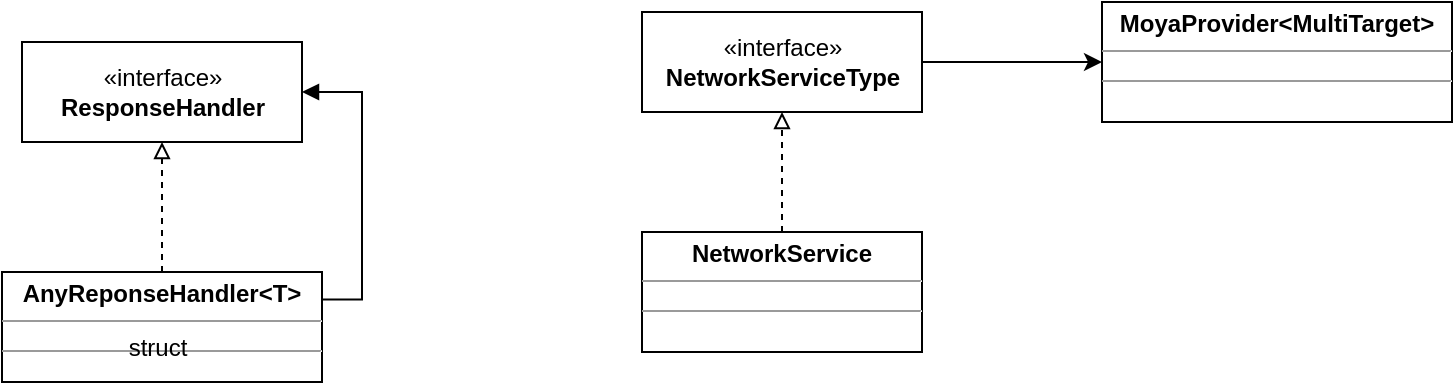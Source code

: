 <mxfile version="13.9.9" type="device"><diagram id="4oR8JU_EsJODgOkHNFdk" name="Page-1"><mxGraphModel dx="1106" dy="892" grid="1" gridSize="10" guides="1" tooltips="1" connect="1" arrows="1" fold="1" page="1" pageScale="1" pageWidth="850" pageHeight="1100" math="0" shadow="0"><root><mxCell id="0"/><mxCell id="1" parent="0"/><mxCell id="nq4aeTA_3wPjhVACvQzv-3" value="" style="edgeStyle=orthogonalEdgeStyle;rounded=0;orthogonalLoop=1;jettySize=auto;html=1;" edge="1" parent="1" source="nq4aeTA_3wPjhVACvQzv-1" target="nq4aeTA_3wPjhVACvQzv-6"><mxGeometry relative="1" as="geometry"><mxPoint x="610" y="60" as="targetPoint"/></mxGeometry></mxCell><mxCell id="nq4aeTA_3wPjhVACvQzv-1" value="«interface»&lt;br&gt;&lt;b&gt;NetworkServiceType&lt;/b&gt;" style="html=1;" vertex="1" parent="1"><mxGeometry x="370" y="35" width="140" height="50" as="geometry"/></mxCell><mxCell id="nq4aeTA_3wPjhVACvQzv-7" value="" style="edgeStyle=orthogonalEdgeStyle;rounded=0;orthogonalLoop=1;jettySize=auto;html=1;endArrow=block;endFill=0;dashed=1;" edge="1" parent="1" source="nq4aeTA_3wPjhVACvQzv-5" target="nq4aeTA_3wPjhVACvQzv-1"><mxGeometry relative="1" as="geometry"/></mxCell><mxCell id="nq4aeTA_3wPjhVACvQzv-5" value="&lt;p style=&quot;margin: 0px ; margin-top: 4px ; text-align: center&quot;&gt;&lt;b&gt;NetworkService&lt;/b&gt;&lt;br&gt;&lt;/p&gt;&lt;hr size=&quot;1&quot;&gt;&lt;div style=&quot;height: 2px&quot;&gt;&lt;/div&gt;&lt;hr size=&quot;1&quot;&gt;&lt;div style=&quot;height: 2px&quot;&gt;&lt;/div&gt;" style="verticalAlign=top;align=left;overflow=fill;fontSize=12;fontFamily=Helvetica;html=1;" vertex="1" parent="1"><mxGeometry x="370" y="145" width="140" height="60" as="geometry"/></mxCell><mxCell id="nq4aeTA_3wPjhVACvQzv-6" value="&lt;p style=&quot;margin: 0px ; margin-top: 4px ; text-align: center&quot;&gt;&lt;b&gt;MoyaProvider&amp;lt;MultiTarget&amp;gt;&lt;/b&gt;&lt;br&gt;&lt;/p&gt;&lt;hr size=&quot;1&quot;&gt;&lt;div style=&quot;height: 2px&quot;&gt;&lt;/div&gt;&lt;hr size=&quot;1&quot;&gt;&lt;div style=&quot;height: 2px&quot;&gt;&lt;/div&gt;" style="verticalAlign=top;align=left;overflow=fill;fontSize=12;fontFamily=Helvetica;html=1;" vertex="1" parent="1"><mxGeometry x="600" y="30" width="175" height="60" as="geometry"/></mxCell><mxCell id="nq4aeTA_3wPjhVACvQzv-8" value="«interface»&lt;br&gt;&lt;b&gt;ResponseHandler&lt;/b&gt;" style="html=1;" vertex="1" parent="1"><mxGeometry x="60" y="50" width="140" height="50" as="geometry"/></mxCell><mxCell id="nq4aeTA_3wPjhVACvQzv-10" value="" style="edgeStyle=orthogonalEdgeStyle;rounded=0;orthogonalLoop=1;jettySize=auto;html=1;dashed=1;endArrow=block;endFill=0;" edge="1" parent="1" source="nq4aeTA_3wPjhVACvQzv-9" target="nq4aeTA_3wPjhVACvQzv-8"><mxGeometry relative="1" as="geometry"/></mxCell><mxCell id="nq4aeTA_3wPjhVACvQzv-11" style="edgeStyle=orthogonalEdgeStyle;rounded=0;orthogonalLoop=1;jettySize=auto;html=1;exitX=1;exitY=0.25;exitDx=0;exitDy=0;entryX=1;entryY=0.5;entryDx=0;entryDy=0;endArrow=block;endFill=1;" edge="1" parent="1" source="nq4aeTA_3wPjhVACvQzv-9" target="nq4aeTA_3wPjhVACvQzv-8"><mxGeometry relative="1" as="geometry"/></mxCell><mxCell id="nq4aeTA_3wPjhVACvQzv-9" value="&lt;p style=&quot;margin: 0px ; margin-top: 4px ; text-align: center&quot;&gt;&lt;b&gt;AnyReponseHandler&amp;lt;T&amp;gt;&lt;/b&gt;&lt;br&gt;&lt;/p&gt;&lt;hr size=&quot;1&quot;&gt;&lt;div style=&quot;height: 2px&quot;&gt;&amp;nbsp; &amp;nbsp; &amp;nbsp; &amp;nbsp; &amp;nbsp; &amp;nbsp; &amp;nbsp; &amp;nbsp; &amp;nbsp; &amp;nbsp;struct&lt;/div&gt;&lt;hr size=&quot;1&quot;&gt;&lt;div style=&quot;height: 2px&quot;&gt;&lt;/div&gt;" style="verticalAlign=top;align=left;overflow=fill;fontSize=12;fontFamily=Helvetica;html=1;" vertex="1" parent="1"><mxGeometry x="50" y="165" width="160" height="55" as="geometry"/></mxCell></root></mxGraphModel></diagram></mxfile>